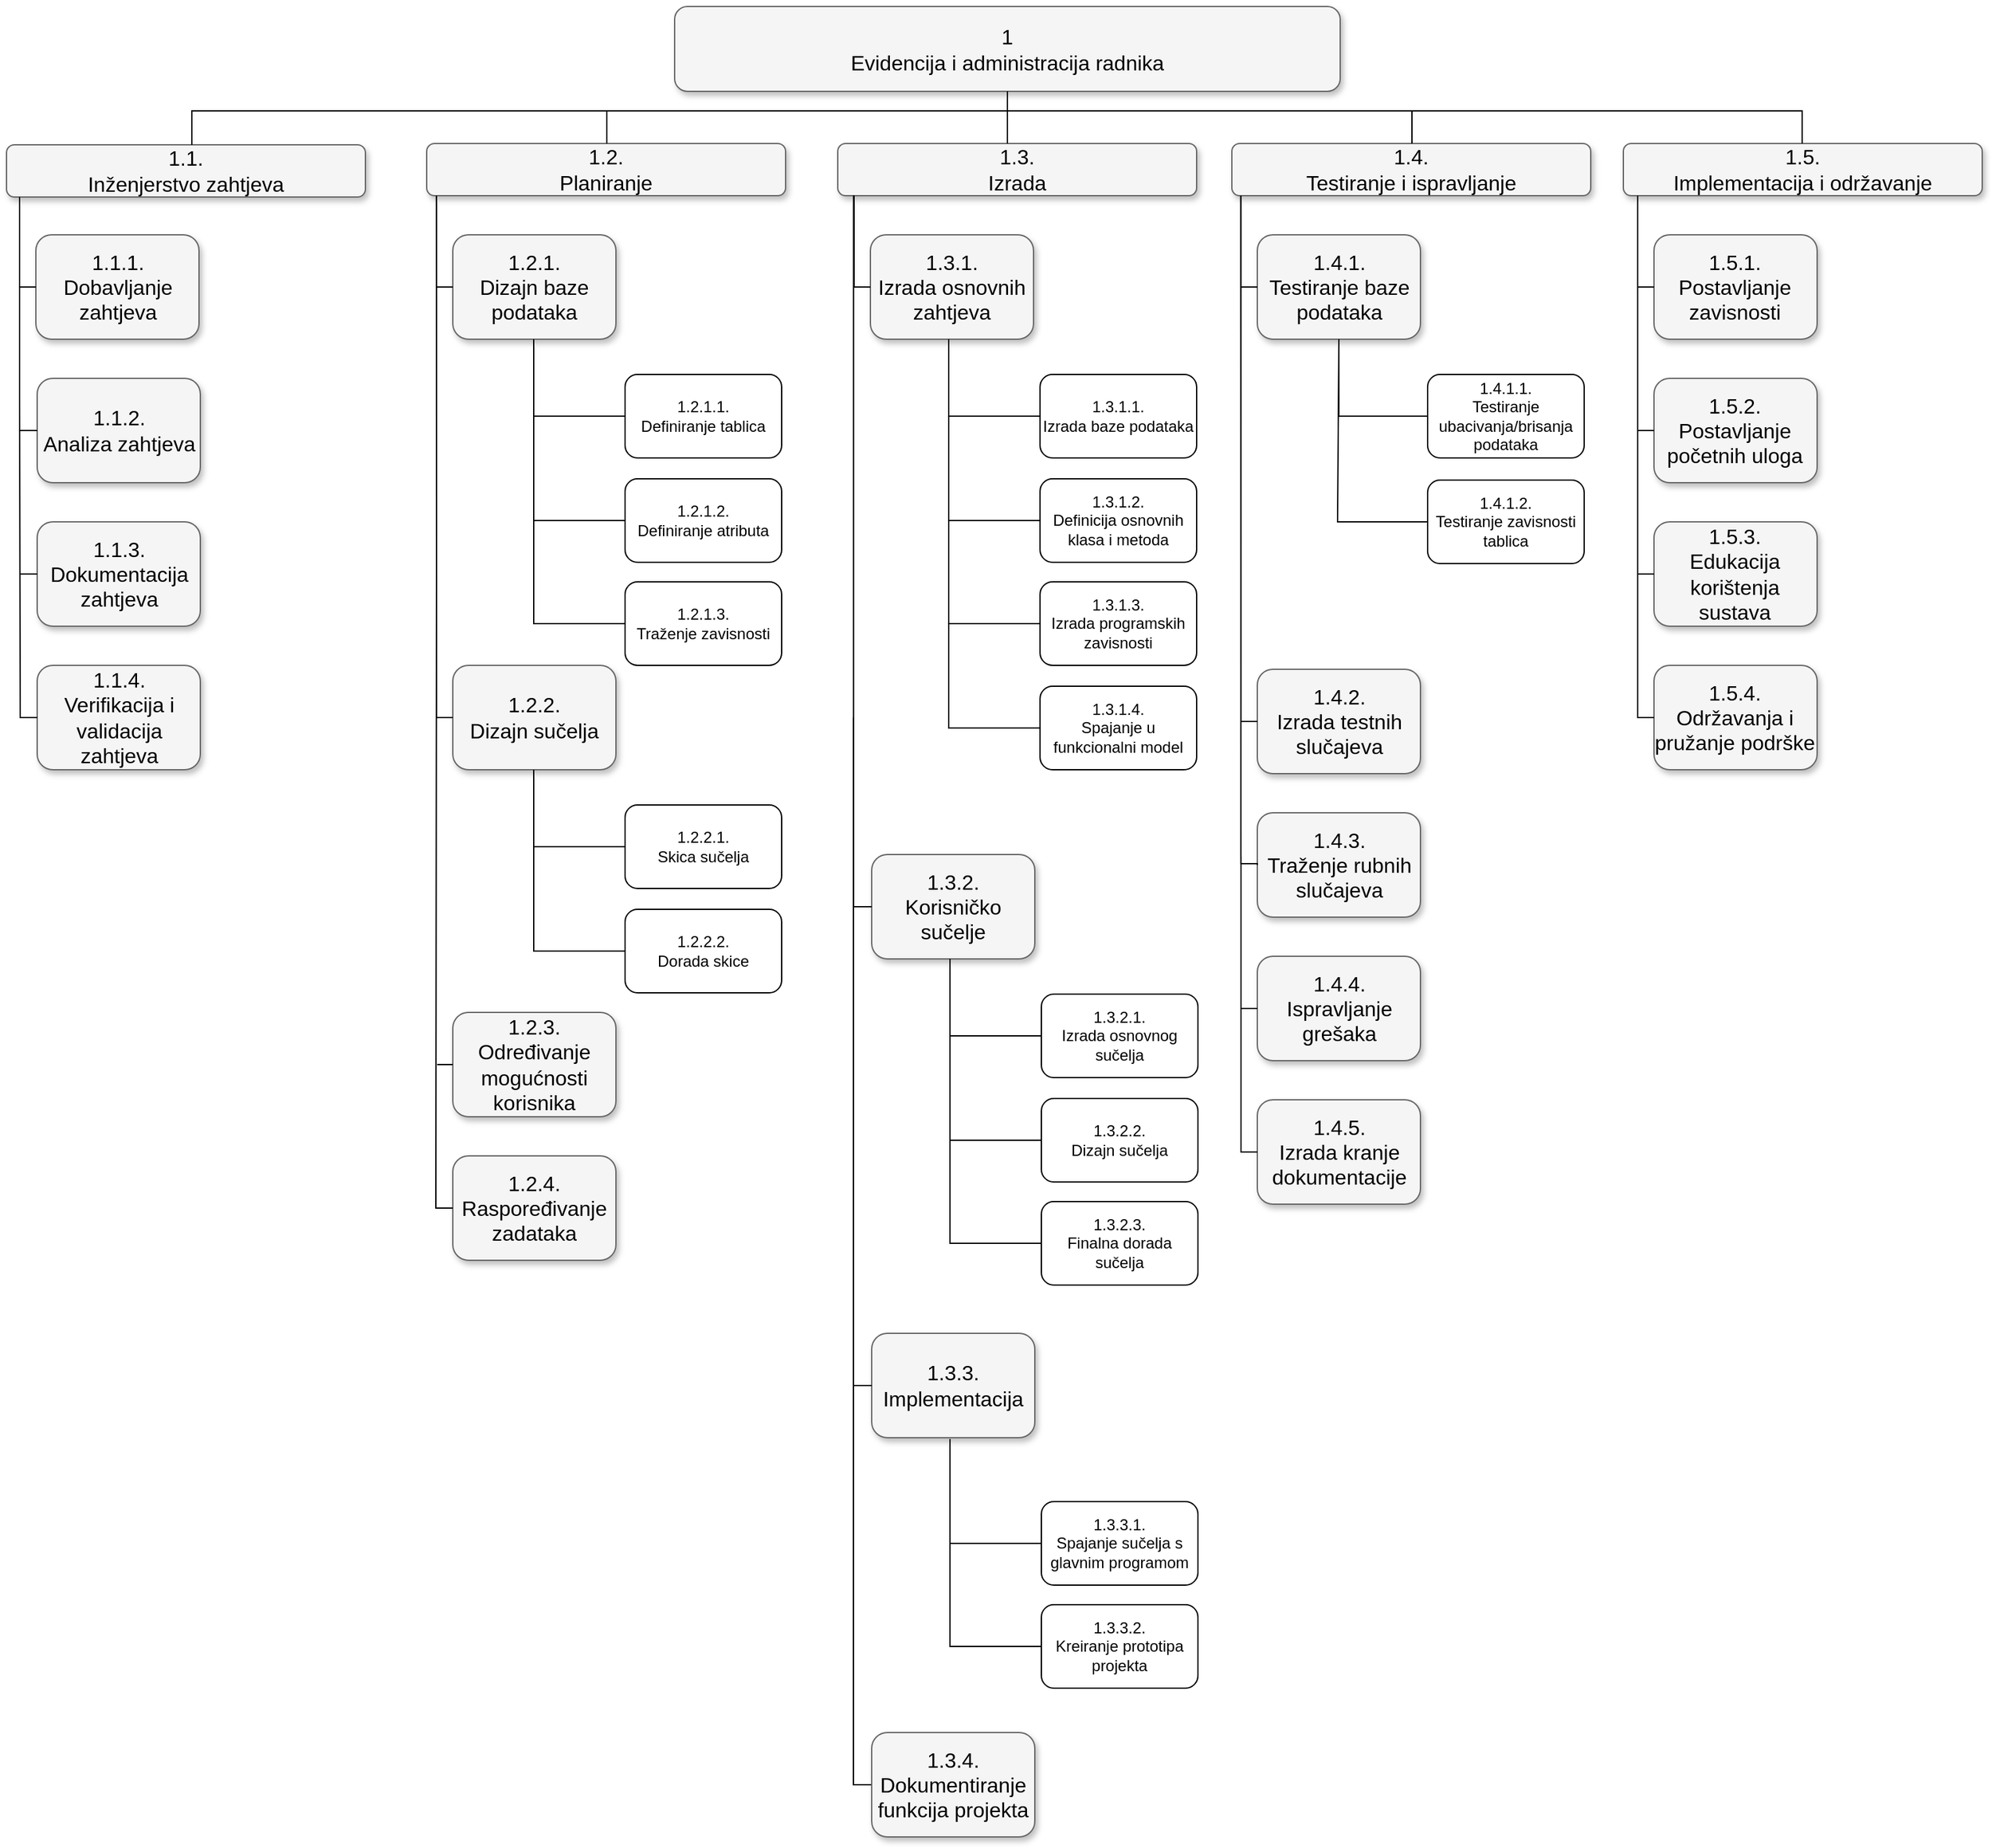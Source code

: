 <mxfile version="14.5.1" type="device"><diagram name="Page-1" id="b98fa263-6416-c6ec-5b7d-78bf54ef71d0"><mxGraphModel dx="2076" dy="1096" grid="1" gridSize="1" guides="1" tooltips="1" connect="1" arrows="0" fold="1" page="1" pageScale="1.5" pageWidth="1169" pageHeight="826" background="#ffffff" math="0" shadow="0"><root><mxCell id="0" style=";html=1;"/><mxCell id="1" style=";html=1;" parent="0"/><mxCell id="303ed1de8c2c98b4-4" value="1&lt;br&gt;Evidencija i administracija radnika" style="whiteSpace=wrap;html=1;rounded=1;shadow=1;strokeWidth=1;fontSize=16;align=center;fillColor=#f5f5f5;strokeColor=#666666;" parent="1" vertex="1"><mxGeometry x="630" y="310" width="510" height="65" as="geometry"/></mxCell><mxCell id="303ed1de8c2c98b4-5" value="1.2.&lt;br&gt;Planiranje" style="whiteSpace=wrap;html=1;rounded=1;shadow=1;strokeWidth=1;fontSize=16;align=center;fillColor=#f5f5f5;strokeColor=#666666;" parent="1" vertex="1"><mxGeometry x="440" y="415" width="275" height="40" as="geometry"/></mxCell><mxCell id="303ed1de8c2c98b4-6" value="1.3.&lt;br&gt;Izrada" style="whiteSpace=wrap;html=1;rounded=1;shadow=1;strokeWidth=1;fontSize=16;align=center;fillColor=#f5f5f5;strokeColor=#666666;" parent="1" vertex="1"><mxGeometry x="755" y="415" width="275" height="40" as="geometry"/></mxCell><mxCell id="303ed1de8c2c98b4-7" value="1.1.&lt;br&gt;Inženjerstvo zahtjeva" style="whiteSpace=wrap;html=1;rounded=1;shadow=1;strokeWidth=1;fontSize=16;align=center;fillColor=#f5f5f5;strokeColor=#666666;" parent="1" vertex="1"><mxGeometry x="118" y="416" width="275" height="40" as="geometry"/></mxCell><mxCell id="303ed1de8c2c98b4-8" value="1.4.&lt;br&gt;Testiranje i ispravljanje" style="whiteSpace=wrap;html=1;rounded=1;shadow=1;strokeWidth=1;fontSize=16;align=center;fillColor=#f5f5f5;strokeColor=#666666;" parent="1" vertex="1"><mxGeometry x="1057" y="415" width="275" height="40" as="geometry"/></mxCell><mxCell id="303ed1de8c2c98b4-9" value="1.5.&lt;br&gt;Implementacija i održavanje" style="whiteSpace=wrap;html=1;rounded=1;shadow=1;strokeWidth=1;fontSize=16;align=center;fillColor=#f5f5f5;strokeColor=#666666;" parent="1" vertex="1"><mxGeometry x="1357" y="415" width="275" height="40" as="geometry"/></mxCell><mxCell id="303ed1de8c2c98b4-12" value="1.2.1.&lt;br&gt;Dizajn baze podataka" style="whiteSpace=wrap;html=1;rounded=1;shadow=1;strokeWidth=1;fontSize=16;align=center;fillColor=#f5f5f5;strokeColor=#666666;" parent="1" vertex="1"><mxGeometry x="460" y="485" width="125" height="80" as="geometry"/></mxCell><mxCell id="303ed1de8c2c98b4-14" value="&lt;span&gt;1.3.1.&lt;br&gt;Izrada osnovnih zahtjeva&lt;br&gt;&lt;/span&gt;" style="whiteSpace=wrap;html=1;rounded=1;shadow=1;strokeWidth=1;fontSize=16;align=center;fillColor=#f5f5f5;strokeColor=#666666;" parent="1" vertex="1"><mxGeometry x="780" y="485" width="125" height="80" as="geometry"/></mxCell><mxCell id="303ed1de8c2c98b4-16" value="1.1.1.&lt;br&gt;Dobavljanje zahtjeva" style="whiteSpace=wrap;html=1;rounded=1;shadow=1;strokeWidth=1;fontSize=16;align=center;fillColor=#f5f5f5;strokeColor=#666666;" parent="1" vertex="1"><mxGeometry x="140.5" y="485" width="125" height="80" as="geometry"/></mxCell><mxCell id="303ed1de8c2c98b4-18" value="1.4.1.&lt;br&gt;Testiranje baze podataka" style="whiteSpace=wrap;html=1;rounded=1;shadow=1;strokeWidth=1;fontSize=16;align=center;fillColor=#f5f5f5;strokeColor=#666666;" parent="1" vertex="1"><mxGeometry x="1076.51" y="485" width="125" height="80" as="geometry"/></mxCell><mxCell id="303ed1de8c2c98b4-20" value="1.5.1.&lt;br&gt;Postavljanje zavisnosti" style="whiteSpace=wrap;html=1;rounded=1;shadow=1;strokeWidth=1;fontSize=16;align=center;fillColor=#f5f5f5;strokeColor=#666666;" parent="1" vertex="1"><mxGeometry x="1380.49" y="485" width="125" height="80" as="geometry"/></mxCell><mxCell id="303ed1de8c2c98b4-22" value="1.2.2.&lt;br&gt;Dizajn sučelja" style="whiteSpace=wrap;html=1;rounded=1;shadow=1;strokeWidth=1;fontSize=16;align=center;fillColor=#f5f5f5;strokeColor=#666666;" parent="1" vertex="1"><mxGeometry x="460" y="815" width="125" height="80" as="geometry"/></mxCell><mxCell id="303ed1de8c2c98b4-30" value="&lt;span&gt;1.5.2.&lt;br&gt;Postavljanje početnih uloga&lt;br&gt;&lt;/span&gt;" style="whiteSpace=wrap;html=1;rounded=1;shadow=1;strokeWidth=1;fontSize=16;align=center;fillColor=#f5f5f5;strokeColor=#666666;" parent="1" vertex="1"><mxGeometry x="1380.49" y="595" width="125" height="80" as="geometry"/></mxCell><mxCell id="303ed1de8c2c98b4-40" value="&lt;span&gt;1.5.3.&lt;br&gt;Edukacija korištenja sustava&lt;br&gt;&lt;/span&gt;" style="whiteSpace=wrap;html=1;rounded=1;shadow=1;strokeWidth=1;fontSize=16;align=center;fillColor=#f5f5f5;strokeColor=#666666;" parent="1" vertex="1"><mxGeometry x="1380.49" y="705" width="125" height="80" as="geometry"/></mxCell><mxCell id="303ed1de8c2c98b4-50" value="&lt;span&gt;1.5.4.&lt;br&gt;Održavanja i pružanje podrške&lt;br&gt;&lt;/span&gt;" style="whiteSpace=wrap;html=1;rounded=1;shadow=1;strokeWidth=1;fontSize=16;align=center;fillColor=#f5f5f5;strokeColor=#666666;" parent="1" vertex="1"><mxGeometry x="1380.49" y="815" width="125" height="80" as="geometry"/></mxCell><mxCell id="303ed1de8c2c98b4-70" value="1.1.2.&lt;br&gt;Analiza zahtjeva" style="whiteSpace=wrap;html=1;rounded=1;shadow=1;strokeWidth=1;fontSize=16;align=center;fillColor=#f5f5f5;strokeColor=#666666;" parent="1" vertex="1"><mxGeometry x="141.5" y="595" width="125" height="80" as="geometry"/></mxCell><mxCell id="303ed1de8c2c98b4-76" value="1.2.4.&lt;br&gt;Raspoređivanje zadataka" style="whiteSpace=wrap;html=1;rounded=1;shadow=1;strokeWidth=1;fontSize=16;align=center;fillColor=#f5f5f5;strokeColor=#666666;" parent="1" vertex="1"><mxGeometry x="460" y="1191" width="125" height="80" as="geometry"/></mxCell><mxCell id="303ed1de8c2c98b4-80" style="edgeStyle=orthogonalEdgeStyle;html=1;startSize=6;endFill=0;endSize=6;strokeWidth=1;fontSize=16;rounded=0;endArrow=none;" parent="1" source="303ed1de8c2c98b4-4" target="303ed1de8c2c98b4-5" edge="1"><mxGeometry relative="1" as="geometry"><Array as="points"><mxPoint x="885" y="390"/><mxPoint x="578" y="390"/></Array></mxGeometry></mxCell><mxCell id="303ed1de8c2c98b4-81" style="edgeStyle=elbowEdgeStyle;html=1;startSize=6;endFill=0;endSize=6;strokeWidth=1;fontSize=16;rounded=0;endArrow=none;" parent="1" source="303ed1de8c2c98b4-4" target="303ed1de8c2c98b4-6" edge="1"><mxGeometry relative="1" as="geometry"><Array as="points"><mxPoint x="885" y="395"/></Array></mxGeometry></mxCell><mxCell id="303ed1de8c2c98b4-82" style="edgeStyle=orthogonalEdgeStyle;html=1;startSize=6;endFill=0;endSize=6;strokeWidth=1;fontSize=16;rounded=0;endArrow=none;exitX=0.5;exitY=1;" parent="1" source="303ed1de8c2c98b4-4" target="303ed1de8c2c98b4-7" edge="1"><mxGeometry relative="1" as="geometry"><Array as="points"><mxPoint x="885" y="390"/><mxPoint x="260" y="390"/></Array></mxGeometry></mxCell><mxCell id="303ed1de8c2c98b4-83" style="edgeStyle=orthogonalEdgeStyle;html=1;startSize=6;endFill=0;endSize=6;strokeWidth=1;fontSize=16;rounded=0;endArrow=none;" parent="1" source="303ed1de8c2c98b4-4" target="303ed1de8c2c98b4-8" edge="1"><mxGeometry relative="1" as="geometry"><Array as="points"><mxPoint x="885" y="390"/><mxPoint x="1195" y="390"/></Array></mxGeometry></mxCell><mxCell id="303ed1de8c2c98b4-84" style="edgeStyle=orthogonalEdgeStyle;html=1;startSize=6;endFill=0;endSize=6;strokeWidth=1;fontSize=16;rounded=0;endArrow=none;" parent="1" source="303ed1de8c2c98b4-4" target="303ed1de8c2c98b4-9" edge="1"><mxGeometry relative="1" as="geometry"><Array as="points"><mxPoint x="885" y="390"/><mxPoint x="1494" y="390"/></Array></mxGeometry></mxCell><mxCell id="303ed1de8c2c98b4-89" style="edgeStyle=orthogonalEdgeStyle;html=1;startSize=6;endFill=0;endSize=6;strokeWidth=1;fontSize=16;rounded=0;entryX=0;entryY=0.5;endArrow=none;" parent="1" target="303ed1de8c2c98b4-12" edge="1"><mxGeometry relative="1" as="geometry"><Array as="points"><mxPoint x="448" y="525"/></Array><mxPoint x="447.467" y="455" as="sourcePoint"/></mxGeometry></mxCell><mxCell id="303ed1de8c2c98b4-90" style="edgeStyle=orthogonalEdgeStyle;html=1;startSize=6;endFill=0;endSize=6;strokeWidth=1;fontSize=16;rounded=0;entryX=0;entryY=0.5;endArrow=none;" parent="1" target="303ed1de8c2c98b4-22" edge="1"><mxGeometry relative="1" as="geometry"><Array as="points"><mxPoint x="448" y="855"/></Array><mxPoint x="447.467" y="455" as="sourcePoint"/></mxGeometry></mxCell><mxCell id="303ed1de8c2c98b4-91" style="edgeStyle=orthogonalEdgeStyle;html=1;startSize=6;endFill=0;endSize=6;strokeWidth=1;fontSize=16;rounded=0;entryX=0;entryY=0.5;endArrow=none;" parent="1" target="303ed1de8c2c98b4-76" edge="1"><mxGeometry relative="1" as="geometry"><Array as="points"><mxPoint x="448" y="745"/><mxPoint x="447" y="855"/></Array><mxPoint x="447.467" y="455" as="sourcePoint"/></mxGeometry></mxCell><mxCell id="303ed1de8c2c98b4-96" style="edgeStyle=orthogonalEdgeStyle;html=1;startSize=6;endFill=0;endSize=6;strokeWidth=1;fontSize=16;rounded=0;endArrow=none;entryX=0;entryY=0.5;" parent="1" target="303ed1de8c2c98b4-14" edge="1"><mxGeometry relative="1" as="geometry"><Array as="points"><mxPoint x="767" y="525"/></Array><mxPoint x="767.491" y="455" as="sourcePoint"/></mxGeometry></mxCell><mxCell id="303ed1de8c2c98b4-101" style="edgeStyle=orthogonalEdgeStyle;html=1;startSize=6;endFill=0;endSize=6;strokeWidth=1;fontSize=16;rounded=0;endArrow=none;entryX=0;entryY=0.5;" parent="1" target="303ed1de8c2c98b4-16" edge="1"><mxGeometry relative="1" as="geometry"><Array as="points"><mxPoint x="127.5" y="525"/></Array><mxPoint x="128" y="456" as="sourcePoint"/></mxGeometry></mxCell><mxCell id="303ed1de8c2c98b4-102" style="edgeStyle=orthogonalEdgeStyle;html=1;startSize=6;endFill=0;endSize=6;strokeWidth=1;fontSize=16;rounded=0;endArrow=none;" parent="1" edge="1"><mxGeometry relative="1" as="geometry"><Array as="points"><mxPoint x="128.5" y="608"/><mxPoint x="128.5" y="608"/></Array><mxPoint x="128" y="456" as="sourcePoint"/><mxPoint x="129.5" y="855" as="targetPoint"/></mxGeometry></mxCell><mxCell id="303ed1de8c2c98b4-104" style="edgeStyle=orthogonalEdgeStyle;html=1;startSize=6;endFill=0;endSize=6;strokeWidth=1;fontSize=16;rounded=0;endArrow=none;entryX=0;entryY=0.5;" parent="1" target="303ed1de8c2c98b4-18" edge="1"><mxGeometry relative="1" as="geometry"><Array as="points"><mxPoint x="1064.51" y="525"/></Array><mxPoint x="1064.0" y="455" as="sourcePoint"/></mxGeometry></mxCell><mxCell id="303ed1de8c2c98b4-114" style="edgeStyle=orthogonalEdgeStyle;html=1;startSize=6;endFill=0;endSize=6;strokeWidth=1;fontSize=16;rounded=0;endArrow=none;entryX=0;entryY=0.5;" parent="1" target="303ed1de8c2c98b4-20" edge="1"><mxGeometry relative="1" as="geometry"><Array as="points"><mxPoint x="1368.49" y="525"/></Array><mxPoint x="1367.997" y="455" as="sourcePoint"/></mxGeometry></mxCell><mxCell id="303ed1de8c2c98b4-115" style="edgeStyle=orthogonalEdgeStyle;html=1;startSize=6;endFill=0;endSize=6;strokeWidth=1;fontSize=16;rounded=0;endArrow=none;entryX=0;entryY=0.5;" parent="1" target="303ed1de8c2c98b4-30" edge="1"><mxGeometry relative="1" as="geometry"><Array as="points"><mxPoint x="1368.49" y="635"/></Array><mxPoint x="1367.997" y="455" as="sourcePoint"/></mxGeometry></mxCell><mxCell id="303ed1de8c2c98b4-116" style="edgeStyle=orthogonalEdgeStyle;html=1;startSize=6;endFill=0;endSize=6;strokeWidth=1;fontSize=16;rounded=0;endArrow=none;entryX=0;entryY=0.5;" parent="1" target="303ed1de8c2c98b4-40" edge="1"><mxGeometry relative="1" as="geometry"><Array as="points"><mxPoint x="1368.49" y="745"/></Array><mxPoint x="1367.997" y="455" as="sourcePoint"/></mxGeometry></mxCell><mxCell id="303ed1de8c2c98b4-117" style="edgeStyle=orthogonalEdgeStyle;html=1;startSize=6;endFill=0;endSize=6;strokeWidth=1;fontSize=16;rounded=0;endArrow=none;entryX=0;entryY=0.5;" parent="1" target="303ed1de8c2c98b4-50" edge="1"><mxGeometry relative="1" as="geometry"><Array as="points"><mxPoint x="1368.49" y="855"/></Array><mxPoint x="1367.997" y="455" as="sourcePoint"/></mxGeometry></mxCell><mxCell id="tiibrCE75mWQssHqgAWt-2" value="1.1.3.&lt;br&gt;Dokumentacija&lt;br&gt;zahtjeva" style="whiteSpace=wrap;html=1;rounded=1;shadow=1;strokeWidth=1;fontSize=16;align=center;fillColor=#f5f5f5;strokeColor=#666666;" parent="1" vertex="1"><mxGeometry x="141.5" y="705" width="125" height="80" as="geometry"/></mxCell><mxCell id="tiibrCE75mWQssHqgAWt-11" value="" style="endArrow=none;html=1;entryX=0;entryY=0.5;entryDx=0;entryDy=0;" parent="1" target="303ed1de8c2c98b4-70" edge="1"><mxGeometry width="50" height="50" relative="1" as="geometry"><mxPoint x="128.5" y="635" as="sourcePoint"/><mxPoint x="246.5" y="608" as="targetPoint"/></mxGeometry></mxCell><mxCell id="tiibrCE75mWQssHqgAWt-17" value="" style="endArrow=none;html=1;strokeColor=#000000;entryX=0;entryY=0.5;entryDx=0;entryDy=0;" parent="1" target="tiibrCE75mWQssHqgAWt-2" edge="1"><mxGeometry width="50" height="50" relative="1" as="geometry"><mxPoint x="128.5" y="745" as="sourcePoint"/><mxPoint x="180.5" y="706" as="targetPoint"/></mxGeometry></mxCell><mxCell id="tiibrCE75mWQssHqgAWt-20" value="1.1.4.&lt;br&gt;Verifikacija i validacija&lt;br&gt;zahtjeva" style="whiteSpace=wrap;html=1;rounded=1;shadow=1;strokeWidth=1;fontSize=16;align=center;fillColor=#f5f5f5;strokeColor=#666666;" parent="1" vertex="1"><mxGeometry x="141.5" y="815" width="125" height="80" as="geometry"/></mxCell><mxCell id="tiibrCE75mWQssHqgAWt-21" value="" style="endArrow=none;html=1;strokeColor=#000000;entryX=0;entryY=0.5;entryDx=0;entryDy=0;" parent="1" target="tiibrCE75mWQssHqgAWt-20" edge="1"><mxGeometry width="50" height="50" relative="1" as="geometry"><mxPoint x="128.5" y="855" as="sourcePoint"/><mxPoint x="180.5" y="816" as="targetPoint"/></mxGeometry></mxCell><mxCell id="tiibrCE75mWQssHqgAWt-22" value="1.2.3.&lt;br&gt;Određivanje mogućnosti korisnika" style="whiteSpace=wrap;html=1;rounded=1;shadow=1;strokeWidth=1;fontSize=16;align=center;fillColor=#f5f5f5;strokeColor=#666666;" parent="1" vertex="1"><mxGeometry x="460" y="1081" width="125" height="80" as="geometry"/></mxCell><mxCell id="tiibrCE75mWQssHqgAWt-23" style="edgeStyle=orthogonalEdgeStyle;html=1;startSize=6;endFill=0;endSize=6;strokeWidth=1;fontSize=16;rounded=0;entryX=0;entryY=0.5;endArrow=none;" parent="1" target="tiibrCE75mWQssHqgAWt-22" edge="1"><mxGeometry relative="1" as="geometry"><Array as="points"><mxPoint x="448" y="1121"/></Array><mxPoint x="448" y="1121" as="sourcePoint"/></mxGeometry></mxCell><mxCell id="tiibrCE75mWQssHqgAWt-27" value="1.3.1.1.&lt;br&gt;Izrada baze podataka" style="rounded=1;whiteSpace=wrap;html=1;" parent="1" vertex="1"><mxGeometry x="910" y="592" width="120" height="64" as="geometry"/></mxCell><mxCell id="tiibrCE75mWQssHqgAWt-28" value="" style="endArrow=none;html=1;strokeColor=#000000;exitX=0.48;exitY=1;exitDx=0;exitDy=0;entryX=0;entryY=0.5;entryDx=0;entryDy=0;rounded=0;exitPerimeter=0;" parent="1" source="303ed1de8c2c98b4-14" target="tiibrCE75mWQssHqgAWt-27" edge="1"><mxGeometry width="50" height="50" relative="1" as="geometry"><mxPoint x="882" y="651" as="sourcePoint"/><mxPoint x="932" y="601" as="targetPoint"/><Array as="points"><mxPoint x="840" y="624"/></Array></mxGeometry></mxCell><mxCell id="tiibrCE75mWQssHqgAWt-29" value="1.3.1.2.&lt;br&gt;Definicija osnovnih klasa i metoda" style="rounded=1;whiteSpace=wrap;html=1;" parent="1" vertex="1"><mxGeometry x="910" y="672" width="120" height="64" as="geometry"/></mxCell><mxCell id="tiibrCE75mWQssHqgAWt-30" value="" style="endArrow=none;html=1;strokeColor=#000000;entryX=0;entryY=0.5;entryDx=0;entryDy=0;rounded=0;" parent="1" target="tiibrCE75mWQssHqgAWt-29" edge="1"><mxGeometry width="50" height="50" relative="1" as="geometry"><mxPoint x="840" y="624" as="sourcePoint"/><mxPoint x="953" y="664" as="targetPoint"/><Array as="points"><mxPoint x="840" y="704"/></Array></mxGeometry></mxCell><mxCell id="tiibrCE75mWQssHqgAWt-31" value="1.3.1.3.&lt;br&gt;Izrada programskih zavisnosti" style="rounded=1;whiteSpace=wrap;html=1;" parent="1" vertex="1"><mxGeometry x="910" y="751" width="120" height="64" as="geometry"/></mxCell><mxCell id="tiibrCE75mWQssHqgAWt-32" value="" style="endArrow=none;html=1;exitX=0;exitY=0.5;exitDx=0;exitDy=0;rounded=0;" parent="1" source="tiibrCE75mWQssHqgAWt-31" edge="1"><mxGeometry width="50" height="50" relative="1" as="geometry"><mxPoint x="870" y="770" as="sourcePoint"/><mxPoint x="840" y="702" as="targetPoint"/><Array as="points"><mxPoint x="840" y="783"/></Array></mxGeometry></mxCell><mxCell id="tiibrCE75mWQssHqgAWt-33" value="&lt;span&gt;1.3.2.&lt;br&gt;Korisničko sučelje&lt;br&gt;&lt;/span&gt;" style="whiteSpace=wrap;html=1;rounded=1;shadow=1;strokeWidth=1;fontSize=16;align=center;fillColor=#f5f5f5;strokeColor=#666666;" parent="1" vertex="1"><mxGeometry x="781" y="960" width="125" height="80" as="geometry"/></mxCell><mxCell id="tiibrCE75mWQssHqgAWt-34" value="1.3.2.1.&lt;br&gt;Izrada osnovnog sučelja" style="rounded=1;whiteSpace=wrap;html=1;" parent="1" vertex="1"><mxGeometry x="911" y="1067" width="120" height="64" as="geometry"/></mxCell><mxCell id="tiibrCE75mWQssHqgAWt-35" value="" style="endArrow=none;html=1;strokeColor=#000000;exitX=0.48;exitY=1;exitDx=0;exitDy=0;entryX=0;entryY=0.5;entryDx=0;entryDy=0;rounded=0;exitPerimeter=0;" parent="1" target="tiibrCE75mWQssHqgAWt-34" edge="1"><mxGeometry width="50" height="50" relative="1" as="geometry"><mxPoint x="841" y="1040" as="sourcePoint"/><mxPoint x="933" y="1076" as="targetPoint"/><Array as="points"><mxPoint x="841" y="1099"/></Array></mxGeometry></mxCell><mxCell id="tiibrCE75mWQssHqgAWt-36" value="1.3.2.2.&lt;br&gt;Dizajn sučelja" style="rounded=1;whiteSpace=wrap;html=1;" parent="1" vertex="1"><mxGeometry x="911" y="1147" width="120" height="64" as="geometry"/></mxCell><mxCell id="tiibrCE75mWQssHqgAWt-37" value="" style="endArrow=none;html=1;strokeColor=#000000;entryX=0;entryY=0.5;entryDx=0;entryDy=0;rounded=0;" parent="1" target="tiibrCE75mWQssHqgAWt-36" edge="1"><mxGeometry width="50" height="50" relative="1" as="geometry"><mxPoint x="841" y="1099" as="sourcePoint"/><mxPoint x="954" y="1139" as="targetPoint"/><Array as="points"><mxPoint x="841" y="1179"/></Array></mxGeometry></mxCell><mxCell id="tiibrCE75mWQssHqgAWt-38" value="1.3.2.3.&lt;br&gt;Finalna dorada sučelja" style="rounded=1;whiteSpace=wrap;html=1;" parent="1" vertex="1"><mxGeometry x="911" y="1226" width="120" height="64" as="geometry"/></mxCell><mxCell id="tiibrCE75mWQssHqgAWt-39" value="" style="endArrow=none;html=1;exitX=0;exitY=0.5;exitDx=0;exitDy=0;rounded=0;" parent="1" source="tiibrCE75mWQssHqgAWt-38" edge="1"><mxGeometry width="50" height="50" relative="1" as="geometry"><mxPoint x="871" y="1245" as="sourcePoint"/><mxPoint x="841" y="1177" as="targetPoint"/><Array as="points"><mxPoint x="841" y="1258"/></Array></mxGeometry></mxCell><mxCell id="tiibrCE75mWQssHqgAWt-40" value="&lt;span&gt;1.3.3.&lt;br&gt;Implementacija&lt;br&gt;&lt;/span&gt;" style="whiteSpace=wrap;html=1;rounded=1;shadow=1;strokeWidth=1;fontSize=16;align=center;fillColor=#f5f5f5;strokeColor=#666666;" parent="1" vertex="1"><mxGeometry x="781" y="1327" width="125" height="80" as="geometry"/></mxCell><mxCell id="tiibrCE75mWQssHqgAWt-42" style="edgeStyle=orthogonalEdgeStyle;html=1;startSize=6;endFill=0;endSize=6;strokeWidth=1;fontSize=16;rounded=0;endArrow=none;entryX=0;entryY=0.5;entryDx=0;entryDy=0;" parent="1" edge="1" target="tiibrCE75mWQssHqgAWt-40"><mxGeometry relative="1" as="geometry"><Array as="points"><mxPoint x="767" y="1367"/></Array><mxPoint x="767" y="855" as="sourcePoint"/><mxPoint x="780" y="1188" as="targetPoint"/></mxGeometry></mxCell><mxCell id="tiibrCE75mWQssHqgAWt-48" style="edgeStyle=orthogonalEdgeStyle;html=1;startSize=6;endFill=0;endSize=6;strokeWidth=1;fontSize=16;rounded=0;endArrow=none;entryX=0;entryY=0.5;entryDx=0;entryDy=0;" parent="1" target="eFlCP6ZYh5MDIwJVmgGW-20" edge="1"><mxGeometry relative="1" as="geometry"><Array as="points"><mxPoint x="767" y="1673"/></Array><mxPoint x="767" y="1367" as="sourcePoint"/><mxPoint x="781" y="1476" as="targetPoint"/></mxGeometry></mxCell><mxCell id="tiibrCE75mWQssHqgAWt-49" value="1.4.2.&lt;br&gt;Izrada testnih slučajeva" style="whiteSpace=wrap;html=1;rounded=1;shadow=1;strokeWidth=1;fontSize=16;align=center;fillColor=#f5f5f5;strokeColor=#666666;" parent="1" vertex="1"><mxGeometry x="1076.51" y="818" width="125" height="80" as="geometry"/></mxCell><mxCell id="tiibrCE75mWQssHqgAWt-51" value="1.4.3.&lt;br&gt;Traženje rubnih slučajeva" style="whiteSpace=wrap;html=1;rounded=1;shadow=1;strokeWidth=1;fontSize=16;align=center;fillColor=#f5f5f5;strokeColor=#666666;" parent="1" vertex="1"><mxGeometry x="1076.51" y="928" width="125" height="80" as="geometry"/></mxCell><mxCell id="tiibrCE75mWQssHqgAWt-52" style="edgeStyle=orthogonalEdgeStyle;html=1;startSize=6;endFill=0;endSize=6;strokeWidth=1;fontSize=16;rounded=0;endArrow=none;entryX=0;entryY=0.5;exitX=0.025;exitY=1;exitDx=0;exitDy=0;exitPerimeter=0;" parent="1" target="tiibrCE75mWQssHqgAWt-51" edge="1" source="303ed1de8c2c98b4-8"><mxGeometry relative="1" as="geometry"><Array as="points"><mxPoint x="1064" y="967"/><mxPoint x="1076" y="967"/></Array><mxPoint x="1064" y="635" as="sourcePoint"/></mxGeometry></mxCell><mxCell id="tiibrCE75mWQssHqgAWt-53" value="1.4.4.&lt;br&gt;Ispravljanje grešaka" style="whiteSpace=wrap;html=1;rounded=1;shadow=1;strokeWidth=1;fontSize=16;align=center;fillColor=#f5f5f5;strokeColor=#666666;" parent="1" vertex="1"><mxGeometry x="1076.51" y="1038" width="125" height="80" as="geometry"/></mxCell><mxCell id="tiibrCE75mWQssHqgAWt-54" style="edgeStyle=orthogonalEdgeStyle;html=1;startSize=6;endFill=0;endSize=6;strokeWidth=1;fontSize=16;rounded=0;endArrow=none;entryX=0;entryY=0.5;" parent="1" target="tiibrCE75mWQssHqgAWt-53" edge="1"><mxGeometry relative="1" as="geometry"><Array as="points"><mxPoint x="1064" y="1078"/></Array><mxPoint x="1064.0" y="961.5" as="sourcePoint"/></mxGeometry></mxCell><mxCell id="eFlCP6ZYh5MDIwJVmgGW-2" value="1.2.1.1.&lt;br&gt;Definiranje tablica" style="rounded=1;whiteSpace=wrap;html=1;" vertex="1" parent="1"><mxGeometry x="592" y="592" width="120" height="64" as="geometry"/></mxCell><mxCell id="eFlCP6ZYh5MDIwJVmgGW-3" value="" style="endArrow=none;html=1;strokeColor=#000000;exitX=0.48;exitY=1;exitDx=0;exitDy=0;entryX=0;entryY=0.5;entryDx=0;entryDy=0;rounded=0;exitPerimeter=0;" edge="1" parent="1" target="eFlCP6ZYh5MDIwJVmgGW-2"><mxGeometry width="50" height="50" relative="1" as="geometry"><mxPoint x="522" y="565" as="sourcePoint"/><mxPoint x="614" y="601" as="targetPoint"/><Array as="points"><mxPoint x="522" y="624"/></Array></mxGeometry></mxCell><mxCell id="eFlCP6ZYh5MDIwJVmgGW-4" value="1.2.1.2.&lt;br&gt;Definiranje atributa" style="rounded=1;whiteSpace=wrap;html=1;" vertex="1" parent="1"><mxGeometry x="592" y="672" width="120" height="64" as="geometry"/></mxCell><mxCell id="eFlCP6ZYh5MDIwJVmgGW-5" value="" style="endArrow=none;html=1;strokeColor=#000000;entryX=0;entryY=0.5;entryDx=0;entryDy=0;rounded=0;" edge="1" parent="1" target="eFlCP6ZYh5MDIwJVmgGW-4"><mxGeometry width="50" height="50" relative="1" as="geometry"><mxPoint x="522" y="624.0" as="sourcePoint"/><mxPoint x="635" y="664" as="targetPoint"/><Array as="points"><mxPoint x="522" y="704"/></Array></mxGeometry></mxCell><mxCell id="eFlCP6ZYh5MDIwJVmgGW-6" value="1.2.1.3.&lt;br&gt;Traženje zavisnosti" style="rounded=1;whiteSpace=wrap;html=1;" vertex="1" parent="1"><mxGeometry x="592" y="751" width="120" height="64" as="geometry"/></mxCell><mxCell id="eFlCP6ZYh5MDIwJVmgGW-7" value="" style="endArrow=none;html=1;exitX=0;exitY=0.5;exitDx=0;exitDy=0;rounded=0;" edge="1" parent="1" source="eFlCP6ZYh5MDIwJVmgGW-6"><mxGeometry width="50" height="50" relative="1" as="geometry"><mxPoint x="552" y="770" as="sourcePoint"/><mxPoint x="522" y="702" as="targetPoint"/><Array as="points"><mxPoint x="522" y="783"/></Array></mxGeometry></mxCell><mxCell id="eFlCP6ZYh5MDIwJVmgGW-9" value="1.2.2.1.&lt;br&gt;Skica sučelja" style="rounded=1;whiteSpace=wrap;html=1;" vertex="1" parent="1"><mxGeometry x="592" y="922" width="120" height="64" as="geometry"/></mxCell><mxCell id="eFlCP6ZYh5MDIwJVmgGW-10" value="" style="endArrow=none;html=1;strokeColor=#000000;exitX=0.48;exitY=1;exitDx=0;exitDy=0;entryX=0;entryY=0.5;entryDx=0;entryDy=0;rounded=0;exitPerimeter=0;" edge="1" parent="1" target="eFlCP6ZYh5MDIwJVmgGW-9"><mxGeometry width="50" height="50" relative="1" as="geometry"><mxPoint x="522" y="895" as="sourcePoint"/><mxPoint x="614" y="931" as="targetPoint"/><Array as="points"><mxPoint x="522" y="954"/></Array></mxGeometry></mxCell><mxCell id="eFlCP6ZYh5MDIwJVmgGW-11" value="1.2.2.2.&lt;br&gt;Dorada skice" style="rounded=1;whiteSpace=wrap;html=1;" vertex="1" parent="1"><mxGeometry x="592" y="1002" width="120" height="64" as="geometry"/></mxCell><mxCell id="eFlCP6ZYh5MDIwJVmgGW-12" value="" style="endArrow=none;html=1;strokeColor=#000000;entryX=0;entryY=0.5;entryDx=0;entryDy=0;rounded=0;" edge="1" parent="1" target="eFlCP6ZYh5MDIwJVmgGW-11"><mxGeometry width="50" height="50" relative="1" as="geometry"><mxPoint x="522" y="954.0" as="sourcePoint"/><mxPoint x="635" y="994" as="targetPoint"/><Array as="points"><mxPoint x="522" y="1034"/></Array></mxGeometry></mxCell><mxCell id="eFlCP6ZYh5MDIwJVmgGW-17" style="edgeStyle=orthogonalEdgeStyle;html=1;startSize=6;endFill=0;endSize=6;strokeWidth=1;fontSize=16;rounded=0;endArrow=none;entryX=0;entryY=0.5;entryDx=0;entryDy=0;exitX=0.044;exitY=0.993;exitDx=0;exitDy=0;exitPerimeter=0;" edge="1" parent="1" source="303ed1de8c2c98b4-6" target="tiibrCE75mWQssHqgAWt-33"><mxGeometry relative="1" as="geometry"><Array as="points"><mxPoint x="767" y="1000"/></Array><mxPoint x="768.491" y="638" as="sourcePoint"/><mxPoint x="781" y="708" as="targetPoint"/></mxGeometry></mxCell><mxCell id="eFlCP6ZYh5MDIwJVmgGW-18" value="1.3.1.4.&lt;br&gt;Spajanje u funkcionalni model" style="rounded=1;whiteSpace=wrap;html=1;" vertex="1" parent="1"><mxGeometry x="910" y="831" width="120" height="64" as="geometry"/></mxCell><mxCell id="eFlCP6ZYh5MDIwJVmgGW-19" value="" style="endArrow=none;html=1;exitX=0;exitY=0.5;exitDx=0;exitDy=0;rounded=0;" edge="1" parent="1" source="eFlCP6ZYh5MDIwJVmgGW-18"><mxGeometry width="50" height="50" relative="1" as="geometry"><mxPoint x="870" y="850" as="sourcePoint"/><mxPoint x="840" y="782" as="targetPoint"/><Array as="points"><mxPoint x="840" y="863"/></Array></mxGeometry></mxCell><mxCell id="eFlCP6ZYh5MDIwJVmgGW-20" value="&lt;span&gt;1.3.4.&lt;br&gt;Dokumentiranje funkcija projekta&lt;br&gt;&lt;/span&gt;" style="whiteSpace=wrap;html=1;rounded=1;shadow=1;strokeWidth=1;fontSize=16;align=center;fillColor=#f5f5f5;strokeColor=#666666;" vertex="1" parent="1"><mxGeometry x="781" y="1633" width="125" height="80" as="geometry"/></mxCell><mxCell id="eFlCP6ZYh5MDIwJVmgGW-22" value="1.3.3.1.&lt;br&gt;Spajanje sučelja s glavnim programom" style="rounded=1;whiteSpace=wrap;html=1;" vertex="1" parent="1"><mxGeometry x="911" y="1456" width="120" height="64" as="geometry"/></mxCell><mxCell id="eFlCP6ZYh5MDIwJVmgGW-23" value="" style="endArrow=none;html=1;strokeColor=#000000;entryX=0;entryY=0.5;entryDx=0;entryDy=0;rounded=0;" edge="1" parent="1" target="eFlCP6ZYh5MDIwJVmgGW-22"><mxGeometry width="50" height="50" relative="1" as="geometry"><mxPoint x="841" y="1408" as="sourcePoint"/><mxPoint x="954" y="1448" as="targetPoint"/><Array as="points"><mxPoint x="841" y="1488"/></Array></mxGeometry></mxCell><mxCell id="eFlCP6ZYh5MDIwJVmgGW-24" value="1.3.3.2.&lt;br&gt;Kreiranje prototipa projekta" style="rounded=1;whiteSpace=wrap;html=1;" vertex="1" parent="1"><mxGeometry x="911" y="1535" width="120" height="64" as="geometry"/></mxCell><mxCell id="eFlCP6ZYh5MDIwJVmgGW-25" value="" style="endArrow=none;html=1;exitX=0;exitY=0.5;exitDx=0;exitDy=0;rounded=0;" edge="1" parent="1" source="eFlCP6ZYh5MDIwJVmgGW-24"><mxGeometry width="50" height="50" relative="1" as="geometry"><mxPoint x="871" y="1554" as="sourcePoint"/><mxPoint x="841" y="1486" as="targetPoint"/><Array as="points"><mxPoint x="841" y="1567"/></Array></mxGeometry></mxCell><mxCell id="eFlCP6ZYh5MDIwJVmgGW-26" value="&lt;span&gt;1.4.5.&lt;br&gt;Izrada kranje dokumentacije&lt;br&gt;&lt;/span&gt;" style="whiteSpace=wrap;html=1;rounded=1;shadow=1;strokeWidth=1;fontSize=16;align=center;fillColor=#f5f5f5;strokeColor=#666666;" vertex="1" parent="1"><mxGeometry x="1076.51" y="1148" width="125" height="80" as="geometry"/></mxCell><mxCell id="eFlCP6ZYh5MDIwJVmgGW-27" value="" style="endArrow=none;html=1;exitX=0;exitY=0.5;exitDx=0;exitDy=0;rounded=0;" edge="1" parent="1" source="eFlCP6ZYh5MDIwJVmgGW-26"><mxGeometry width="50" height="50" relative="1" as="geometry"><mxPoint x="1109" y="1166" as="sourcePoint"/><mxPoint x="1064" y="1078" as="targetPoint"/><Array as="points"><mxPoint x="1064" y="1188"/></Array></mxGeometry></mxCell><mxCell id="eFlCP6ZYh5MDIwJVmgGW-29" value="1.4.1.1.&lt;br&gt;Testiranje ubacivanja/brisanja podataka" style="rounded=1;whiteSpace=wrap;html=1;" vertex="1" parent="1"><mxGeometry x="1207" y="592" width="120" height="64" as="geometry"/></mxCell><mxCell id="eFlCP6ZYh5MDIwJVmgGW-30" value="" style="endArrow=none;html=1;strokeColor=#000000;exitX=0.5;exitY=1;exitDx=0;exitDy=0;entryX=0;entryY=0.5;entryDx=0;entryDy=0;rounded=0;" edge="1" parent="1" target="eFlCP6ZYh5MDIwJVmgGW-29" source="303ed1de8c2c98b4-18"><mxGeometry width="50" height="50" relative="1" as="geometry"><mxPoint x="1137" y="565" as="sourcePoint"/><mxPoint x="1229" y="601" as="targetPoint"/><Array as="points"><mxPoint x="1139" y="624"/></Array></mxGeometry></mxCell><mxCell id="eFlCP6ZYh5MDIwJVmgGW-31" value="" style="endArrow=none;html=1;exitX=0;exitY=0.5;exitDx=0;exitDy=0;rounded=0;entryX=0.025;entryY=0.999;entryDx=0;entryDy=0;entryPerimeter=0;" edge="1" parent="1" source="tiibrCE75mWQssHqgAWt-49" target="303ed1de8c2c98b4-8"><mxGeometry width="50" height="50" relative="1" as="geometry"><mxPoint x="1086" y="743" as="sourcePoint"/><mxPoint x="1095" y="610" as="targetPoint"/><Array as="points"><mxPoint x="1064" y="858"/><mxPoint x="1064" y="745"/></Array></mxGeometry></mxCell><mxCell id="eFlCP6ZYh5MDIwJVmgGW-32" value="1.4.1.2.&lt;br&gt;Testiranje zavisnosti tablica" style="rounded=1;whiteSpace=wrap;html=1;" vertex="1" parent="1"><mxGeometry x="1207" y="673" width="120" height="64" as="geometry"/></mxCell><mxCell id="eFlCP6ZYh5MDIwJVmgGW-33" value="" style="endArrow=none;html=1;strokeColor=#000000;exitX=0.5;exitY=1;exitDx=0;exitDy=0;entryX=0;entryY=0.5;entryDx=0;entryDy=0;rounded=0;" edge="1" parent="1" target="eFlCP6ZYh5MDIwJVmgGW-32" source="303ed1de8c2c98b4-18"><mxGeometry width="50" height="50" relative="1" as="geometry"><mxPoint x="1137.0" y="646.0" as="sourcePoint"/><mxPoint x="1229" y="682" as="targetPoint"/><Array as="points"><mxPoint x="1138" y="705"/></Array></mxGeometry></mxCell></root></mxGraphModel></diagram></mxfile>